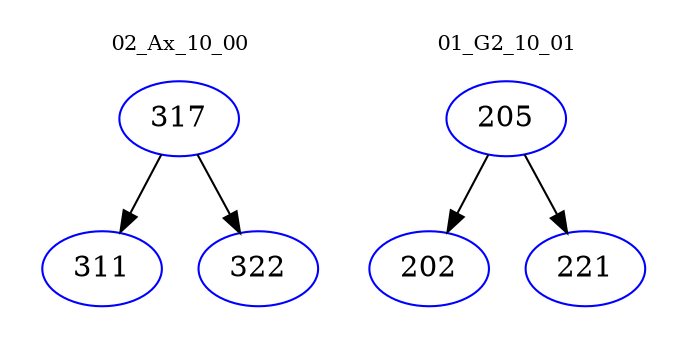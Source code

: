 digraph{
subgraph cluster_0 {
color = white
label = "02_Ax_10_00";
fontsize=10;
T0_317 [label="317", color="blue"]
T0_317 -> T0_311 [color="black"]
T0_311 [label="311", color="blue"]
T0_317 -> T0_322 [color="black"]
T0_322 [label="322", color="blue"]
}
subgraph cluster_1 {
color = white
label = "01_G2_10_01";
fontsize=10;
T1_205 [label="205", color="blue"]
T1_205 -> T1_202 [color="black"]
T1_202 [label="202", color="blue"]
T1_205 -> T1_221 [color="black"]
T1_221 [label="221", color="blue"]
}
}
